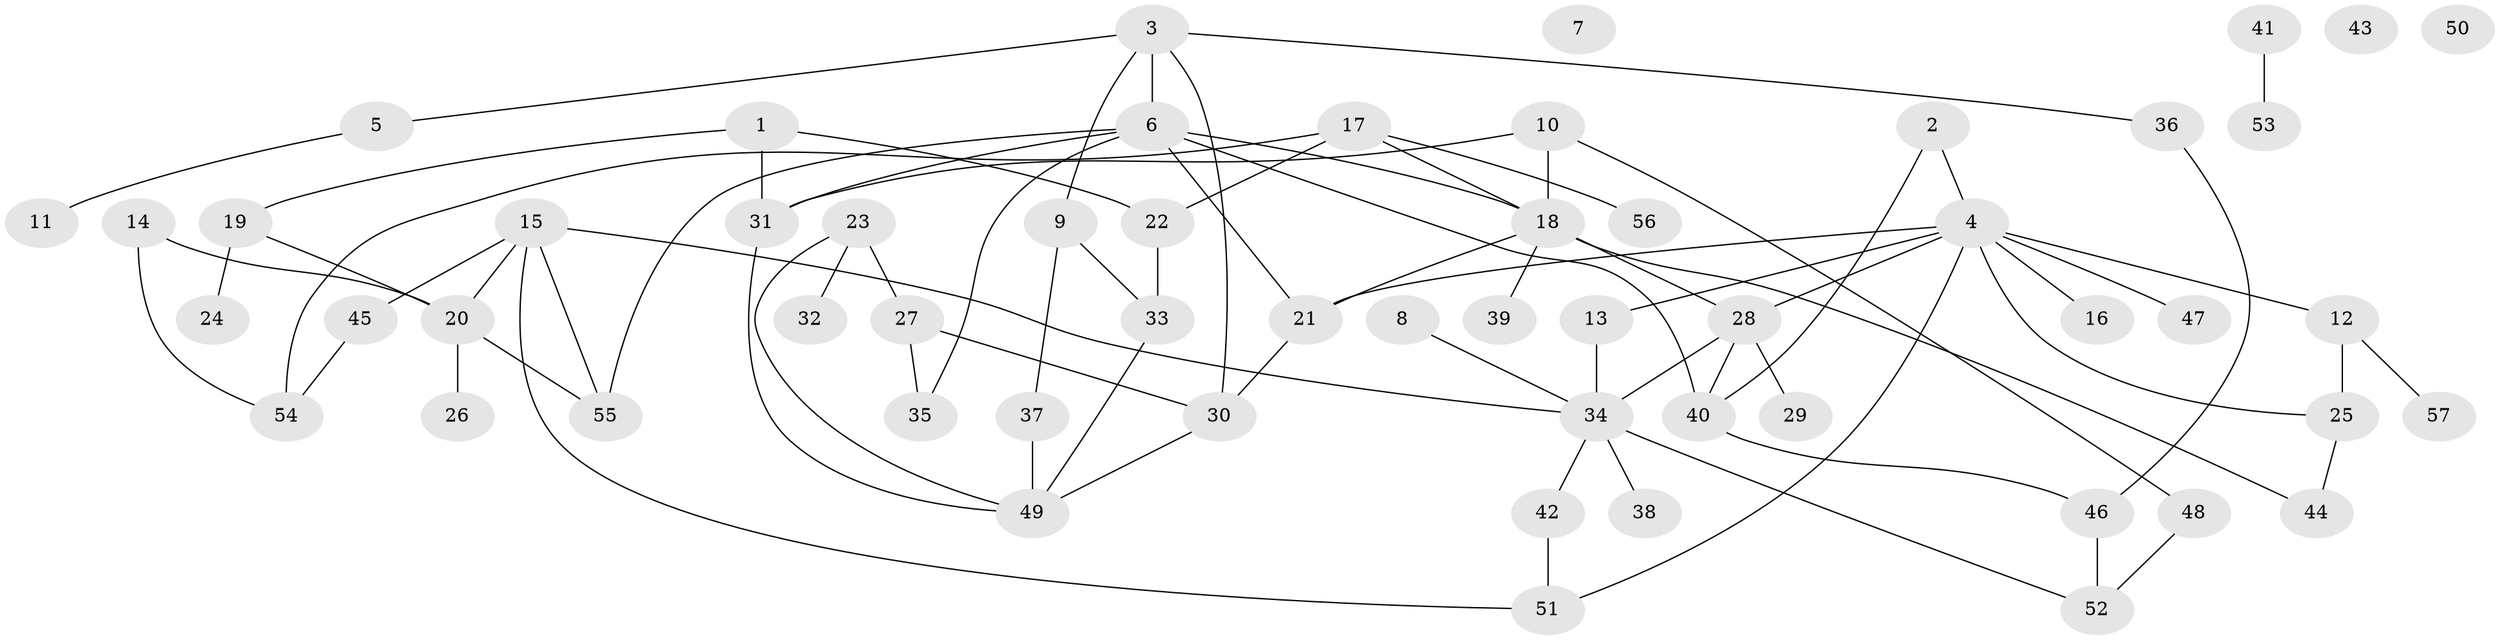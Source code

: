 // Generated by graph-tools (version 1.1) at 2025/13/03/09/25 04:13:04]
// undirected, 57 vertices, 78 edges
graph export_dot {
graph [start="1"]
  node [color=gray90,style=filled];
  1;
  2;
  3;
  4;
  5;
  6;
  7;
  8;
  9;
  10;
  11;
  12;
  13;
  14;
  15;
  16;
  17;
  18;
  19;
  20;
  21;
  22;
  23;
  24;
  25;
  26;
  27;
  28;
  29;
  30;
  31;
  32;
  33;
  34;
  35;
  36;
  37;
  38;
  39;
  40;
  41;
  42;
  43;
  44;
  45;
  46;
  47;
  48;
  49;
  50;
  51;
  52;
  53;
  54;
  55;
  56;
  57;
  1 -- 19;
  1 -- 22;
  1 -- 31;
  2 -- 4;
  2 -- 40;
  3 -- 5;
  3 -- 6;
  3 -- 9;
  3 -- 30;
  3 -- 36;
  4 -- 12;
  4 -- 13;
  4 -- 16;
  4 -- 21;
  4 -- 25;
  4 -- 28;
  4 -- 47;
  4 -- 51;
  5 -- 11;
  6 -- 18;
  6 -- 21;
  6 -- 31;
  6 -- 35;
  6 -- 40;
  6 -- 55;
  8 -- 34;
  9 -- 33;
  9 -- 37;
  10 -- 18;
  10 -- 31;
  10 -- 48;
  12 -- 25;
  12 -- 57;
  13 -- 34;
  14 -- 20;
  14 -- 54;
  15 -- 20;
  15 -- 34;
  15 -- 45;
  15 -- 51;
  15 -- 55;
  17 -- 18;
  17 -- 22;
  17 -- 54;
  17 -- 56;
  18 -- 21;
  18 -- 28;
  18 -- 39;
  18 -- 44;
  19 -- 20;
  19 -- 24;
  20 -- 26;
  20 -- 55;
  21 -- 30;
  22 -- 33;
  23 -- 27;
  23 -- 32;
  23 -- 49;
  25 -- 44;
  27 -- 30;
  27 -- 35;
  28 -- 29;
  28 -- 34;
  28 -- 40;
  30 -- 49;
  31 -- 49;
  33 -- 49;
  34 -- 38;
  34 -- 42;
  34 -- 52;
  36 -- 46;
  37 -- 49;
  40 -- 46;
  41 -- 53;
  42 -- 51;
  45 -- 54;
  46 -- 52;
  48 -- 52;
}
